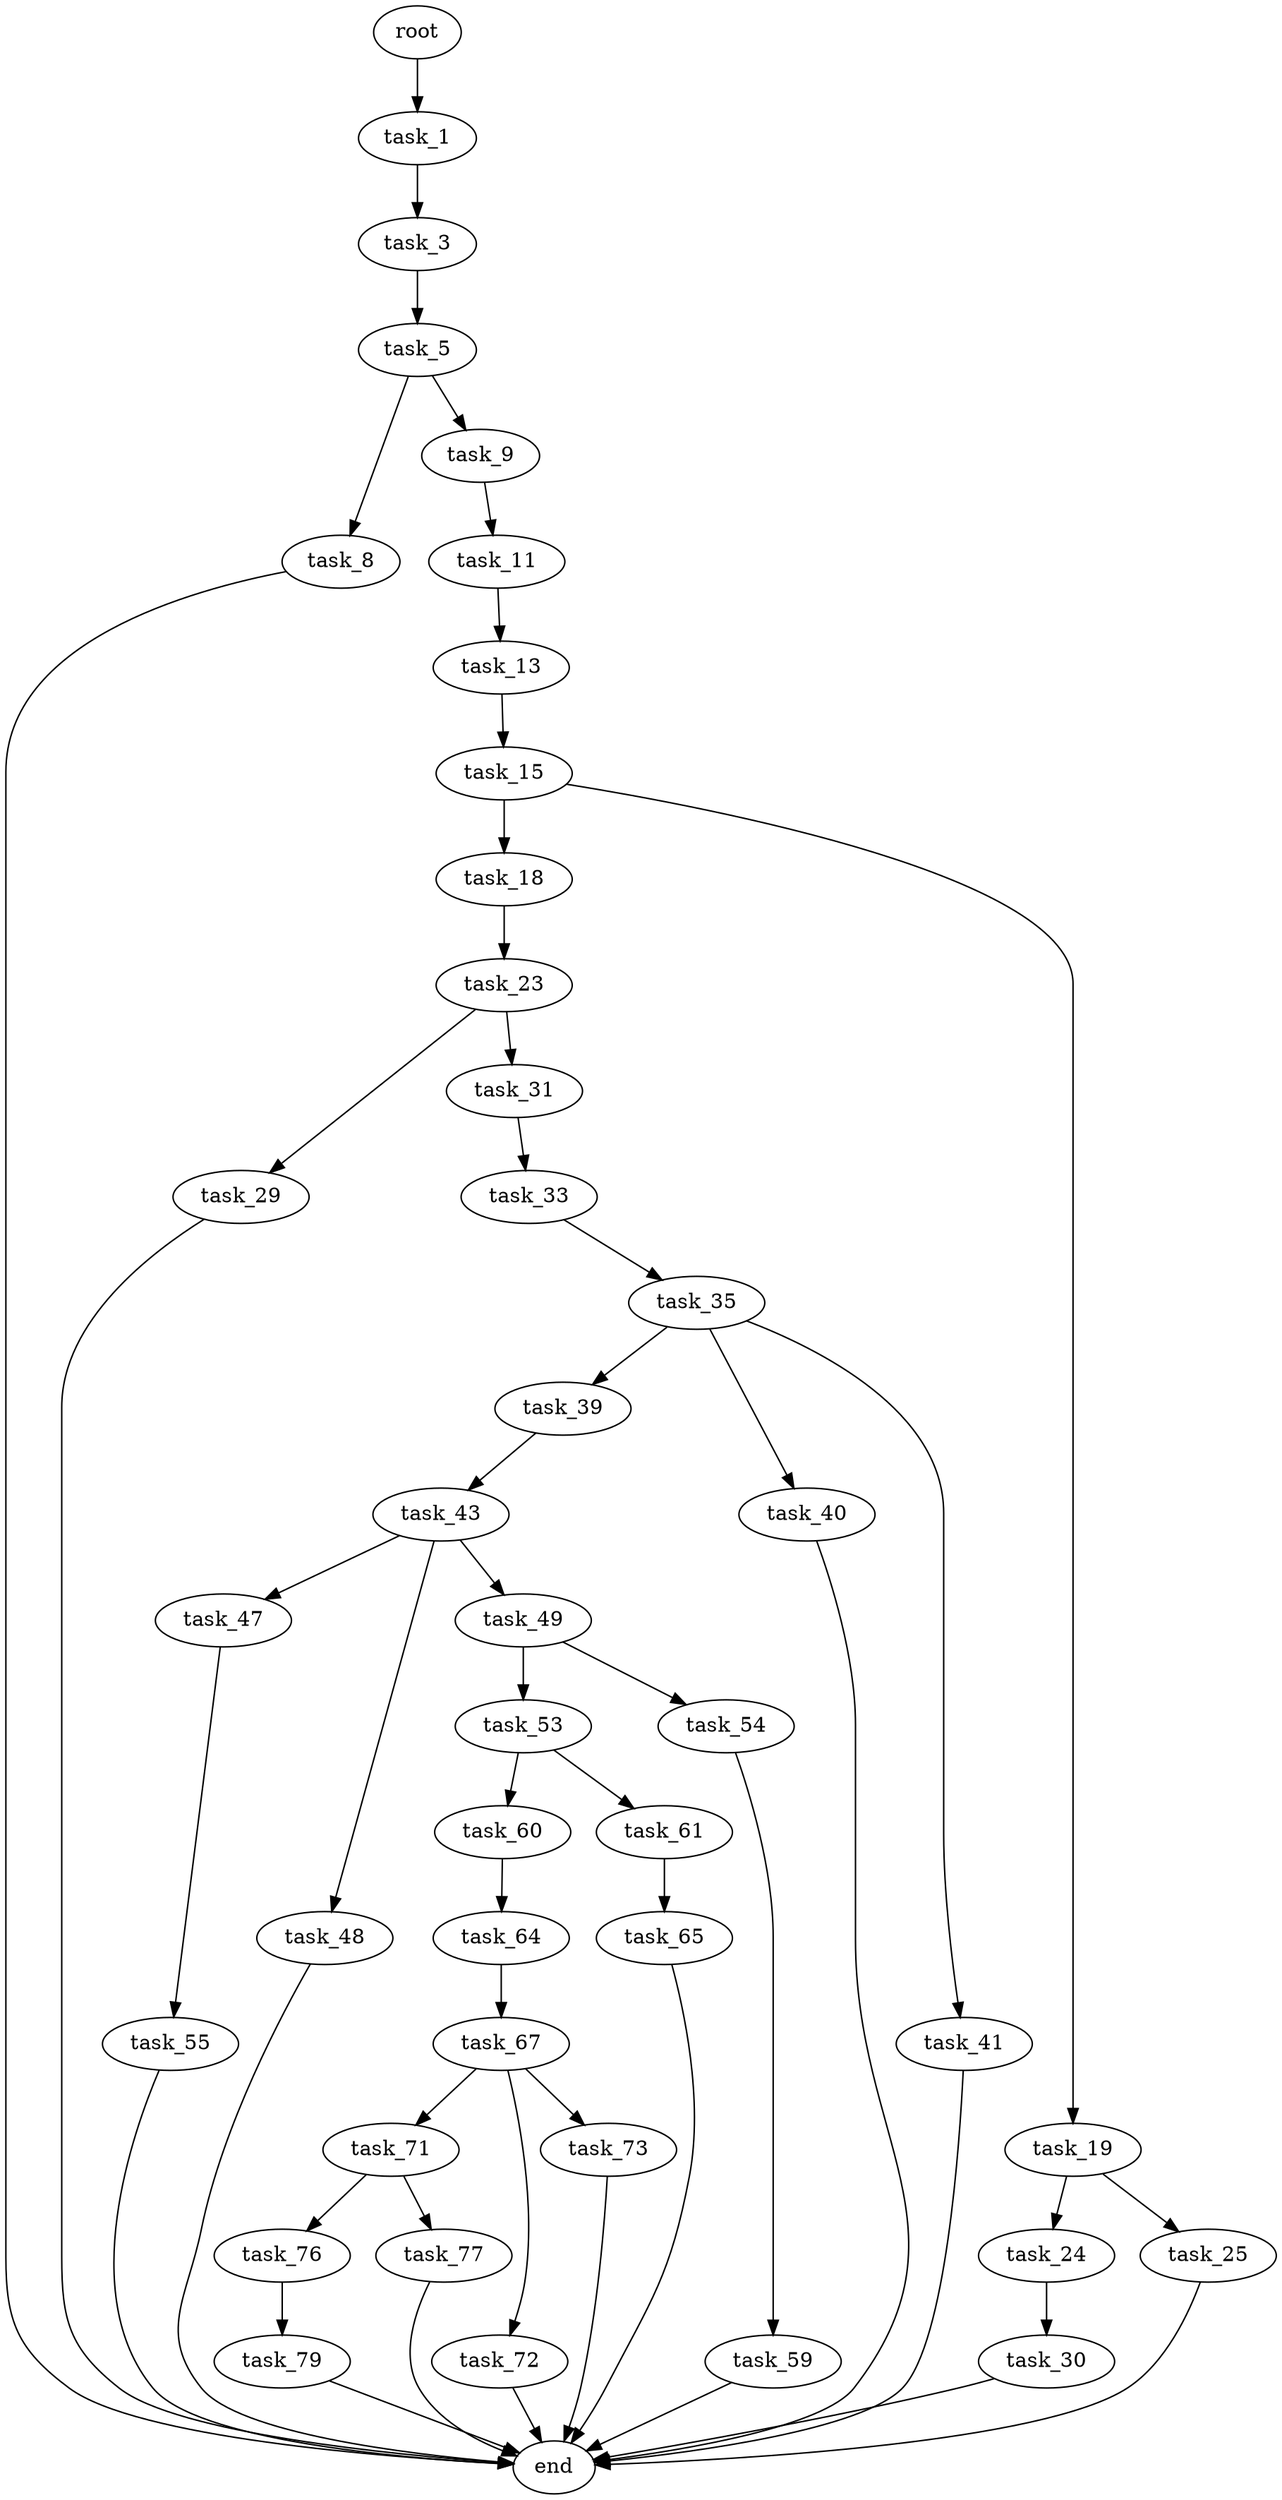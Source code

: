 digraph G {
  root [size="0.000000"];
  task_1 [size="28991029248.000000"];
  task_3 [size="1073741824000.000000"];
  task_5 [size="1495011775.000000"];
  task_8 [size="11996627221.000000"];
  task_9 [size="201552237782.000000"];
  task_11 [size="32408742603.000000"];
  task_13 [size="16321019638.000000"];
  task_15 [size="229435210163.000000"];
  task_18 [size="158908770892.000000"];
  task_19 [size="5931102180.000000"];
  task_23 [size="19039614369.000000"];
  task_24 [size="85820616905.000000"];
  task_25 [size="12638523742.000000"];
  task_29 [size="10382752760.000000"];
  task_30 [size="18343594608.000000"];
  task_31 [size="1073741824000.000000"];
  task_33 [size="782757789696.000000"];
  task_35 [size="15480444001.000000"];
  task_39 [size="134217728000.000000"];
  task_40 [size="4722799216.000000"];
  task_41 [size="28991029248.000000"];
  task_43 [size="549755813888.000000"];
  task_47 [size="8589934592.000000"];
  task_48 [size="667669350153.000000"];
  task_49 [size="3764122847.000000"];
  task_53 [size="72258331667.000000"];
  task_54 [size="12378631356.000000"];
  task_55 [size="15608616406.000000"];
  task_59 [size="36759290544.000000"];
  task_60 [size="1413926166.000000"];
  task_61 [size="95277936490.000000"];
  task_64 [size="28991029248.000000"];
  task_65 [size="8589934592.000000"];
  task_67 [size="24395274342.000000"];
  task_71 [size="134217728000.000000"];
  task_72 [size="318902470659.000000"];
  task_73 [size="7933759023.000000"];
  task_76 [size="28991029248.000000"];
  task_77 [size="8589934592.000000"];
  task_79 [size="28991029248.000000"];
  end [size="0.000000"];

  root -> task_1 [size="1.000000"];
  task_1 -> task_3 [size="75497472.000000"];
  task_3 -> task_5 [size="838860800.000000"];
  task_5 -> task_8 [size="33554432.000000"];
  task_5 -> task_9 [size="33554432.000000"];
  task_8 -> end [size="1.000000"];
  task_9 -> task_11 [size="209715200.000000"];
  task_11 -> task_13 [size="679477248.000000"];
  task_13 -> task_15 [size="411041792.000000"];
  task_15 -> task_18 [size="209715200.000000"];
  task_15 -> task_19 [size="209715200.000000"];
  task_18 -> task_23 [size="209715200.000000"];
  task_19 -> task_24 [size="209715200.000000"];
  task_19 -> task_25 [size="209715200.000000"];
  task_23 -> task_29 [size="838860800.000000"];
  task_23 -> task_31 [size="838860800.000000"];
  task_24 -> task_30 [size="134217728.000000"];
  task_25 -> end [size="1.000000"];
  task_29 -> end [size="1.000000"];
  task_30 -> end [size="1.000000"];
  task_31 -> task_33 [size="838860800.000000"];
  task_33 -> task_35 [size="679477248.000000"];
  task_35 -> task_39 [size="301989888.000000"];
  task_35 -> task_40 [size="301989888.000000"];
  task_35 -> task_41 [size="301989888.000000"];
  task_39 -> task_43 [size="209715200.000000"];
  task_40 -> end [size="1.000000"];
  task_41 -> end [size="1.000000"];
  task_43 -> task_47 [size="536870912.000000"];
  task_43 -> task_48 [size="536870912.000000"];
  task_43 -> task_49 [size="536870912.000000"];
  task_47 -> task_55 [size="33554432.000000"];
  task_48 -> end [size="1.000000"];
  task_49 -> task_53 [size="75497472.000000"];
  task_49 -> task_54 [size="75497472.000000"];
  task_53 -> task_60 [size="134217728.000000"];
  task_53 -> task_61 [size="134217728.000000"];
  task_54 -> task_59 [size="838860800.000000"];
  task_55 -> end [size="1.000000"];
  task_59 -> end [size="1.000000"];
  task_60 -> task_64 [size="33554432.000000"];
  task_61 -> task_65 [size="411041792.000000"];
  task_64 -> task_67 [size="75497472.000000"];
  task_65 -> end [size="1.000000"];
  task_67 -> task_71 [size="679477248.000000"];
  task_67 -> task_72 [size="679477248.000000"];
  task_67 -> task_73 [size="679477248.000000"];
  task_71 -> task_76 [size="209715200.000000"];
  task_71 -> task_77 [size="209715200.000000"];
  task_72 -> end [size="1.000000"];
  task_73 -> end [size="1.000000"];
  task_76 -> task_79 [size="75497472.000000"];
  task_77 -> end [size="1.000000"];
  task_79 -> end [size="1.000000"];
}
